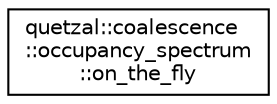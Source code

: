 digraph "Graphical Class Hierarchy"
{
 // LATEX_PDF_SIZE
  edge [fontname="Helvetica",fontsize="10",labelfontname="Helvetica",labelfontsize="10"];
  node [fontname="Helvetica",fontsize="10",shape=record];
  rankdir="LR";
  Node0 [label="quetzal::coalescence\l::occupancy_spectrum\l::on_the_fly",height=0.2,width=0.4,color="black", fillcolor="white", style="filled",URL="$structquetzal_1_1coalescence_1_1occupancy__spectrum_1_1on__the__fly.html",tooltip=" "];
}
